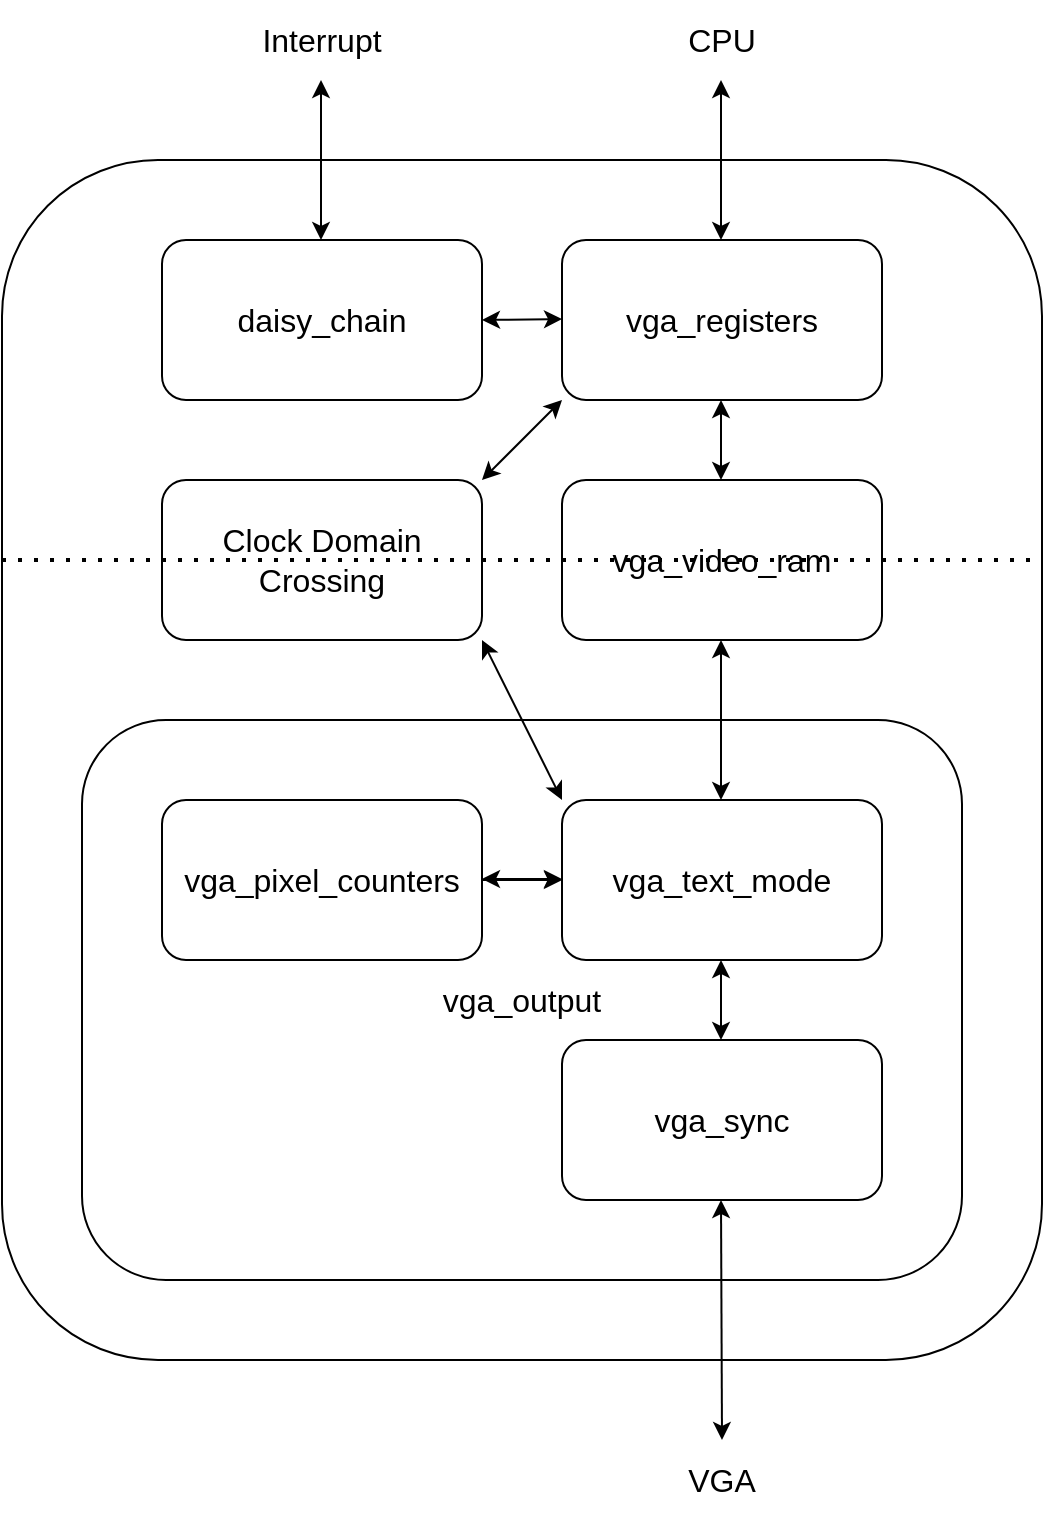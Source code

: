 <mxfile version="13.6.2" type="device"><diagram id="Tf7OUpMIzMXiUbce5326" name="Page-1"><mxGraphModel dx="1038" dy="705" grid="1" gridSize="10" guides="1" tooltips="1" connect="1" arrows="1" fold="1" page="1" pageScale="1" pageWidth="850" pageHeight="1100" math="0" shadow="0"><root><mxCell id="0"/><mxCell id="1" parent="0"/><mxCell id="iL407MDg9I0FPSxoD2kj-21" value="" style="rounded=1;whiteSpace=wrap;html=1;fillColor=none;" vertex="1" parent="1"><mxGeometry x="160" y="280" width="520" height="600" as="geometry"/></mxCell><mxCell id="iL407MDg9I0FPSxoD2kj-4" value="&lt;font style=&quot;font-size: 16px&quot;&gt;vga_output&lt;/font&gt;" style="rounded=1;whiteSpace=wrap;html=1;fillColor=none;" vertex="1" parent="1"><mxGeometry x="200" y="560" width="440" height="280" as="geometry"/></mxCell><mxCell id="iL407MDg9I0FPSxoD2kj-19" value="" style="edgeStyle=orthogonalEdgeStyle;rounded=0;orthogonalLoop=1;jettySize=auto;html=1;" edge="1" parent="1" source="iL407MDg9I0FPSxoD2kj-1" target="iL407MDg9I0FPSxoD2kj-2"><mxGeometry relative="1" as="geometry"/></mxCell><mxCell id="iL407MDg9I0FPSxoD2kj-1" value="&lt;font style=&quot;font-size: 16px&quot;&gt;vga_pixel_counters&lt;/font&gt;" style="rounded=1;whiteSpace=wrap;html=1;" vertex="1" parent="1"><mxGeometry x="240" y="600" width="160" height="80" as="geometry"/></mxCell><mxCell id="iL407MDg9I0FPSxoD2kj-2" value="&lt;font style=&quot;font-size: 16px&quot;&gt;vga_text_mode&lt;/font&gt;" style="rounded=1;whiteSpace=wrap;html=1;" vertex="1" parent="1"><mxGeometry x="440" y="600" width="160" height="80" as="geometry"/></mxCell><mxCell id="iL407MDg9I0FPSxoD2kj-3" value="&lt;font style=&quot;font-size: 16px&quot;&gt;vga_sync&lt;/font&gt;" style="rounded=1;whiteSpace=wrap;html=1;" vertex="1" parent="1"><mxGeometry x="440" y="720" width="160" height="80" as="geometry"/></mxCell><mxCell id="iL407MDg9I0FPSxoD2kj-5" value="&lt;font style=&quot;font-size: 16px&quot;&gt;Clock Domain Crossing&lt;/font&gt;" style="rounded=1;whiteSpace=wrap;html=1;fillColor=none;" vertex="1" parent="1"><mxGeometry x="240" y="440" width="160" height="80" as="geometry"/></mxCell><mxCell id="iL407MDg9I0FPSxoD2kj-6" value="&lt;font style=&quot;font-size: 16px&quot;&gt;vga_video_ram&lt;/font&gt;" style="rounded=1;whiteSpace=wrap;html=1;fillColor=none;" vertex="1" parent="1"><mxGeometry x="440" y="440" width="160" height="80" as="geometry"/></mxCell><mxCell id="iL407MDg9I0FPSxoD2kj-7" value="&lt;font style=&quot;font-size: 16px&quot;&gt;vga_registers&lt;/font&gt;" style="rounded=1;whiteSpace=wrap;html=1;fillColor=none;" vertex="1" parent="1"><mxGeometry x="440" y="320" width="160" height="80" as="geometry"/></mxCell><mxCell id="iL407MDg9I0FPSxoD2kj-8" value="&lt;font style=&quot;font-size: 16px&quot;&gt;daisy_chain&lt;/font&gt;" style="rounded=1;whiteSpace=wrap;html=1;fillColor=none;" vertex="1" parent="1"><mxGeometry x="240" y="320" width="160" height="80" as="geometry"/></mxCell><mxCell id="iL407MDg9I0FPSxoD2kj-9" value="" style="endArrow=classic;startArrow=classic;html=1;" edge="1" parent="1"><mxGeometry width="50" height="50" relative="1" as="geometry"><mxPoint x="519.5" y="320" as="sourcePoint"/><mxPoint x="519.5" y="240" as="targetPoint"/></mxGeometry></mxCell><mxCell id="iL407MDg9I0FPSxoD2kj-11" value="" style="endArrow=classic;startArrow=classic;html=1;" edge="1" parent="1"><mxGeometry width="50" height="50" relative="1" as="geometry"><mxPoint x="519.5" y="440" as="sourcePoint"/><mxPoint x="519.5" y="400" as="targetPoint"/></mxGeometry></mxCell><mxCell id="iL407MDg9I0FPSxoD2kj-12" value="" style="endArrow=classic;startArrow=classic;html=1;" edge="1" parent="1"><mxGeometry width="50" height="50" relative="1" as="geometry"><mxPoint x="519.5" y="600" as="sourcePoint"/><mxPoint x="519.5" y="520" as="targetPoint"/></mxGeometry></mxCell><mxCell id="iL407MDg9I0FPSxoD2kj-13" value="" style="endArrow=classic;startArrow=classic;html=1;" edge="1" parent="1"><mxGeometry width="50" height="50" relative="1" as="geometry"><mxPoint x="440" y="359.5" as="sourcePoint"/><mxPoint x="400" y="360" as="targetPoint"/></mxGeometry></mxCell><mxCell id="iL407MDg9I0FPSxoD2kj-14" value="" style="endArrow=classic;startArrow=classic;html=1;entryX=1;entryY=0;entryDx=0;entryDy=0;" edge="1" parent="1" target="iL407MDg9I0FPSxoD2kj-5"><mxGeometry width="50" height="50" relative="1" as="geometry"><mxPoint x="440" y="400" as="sourcePoint"/><mxPoint x="360" y="440" as="targetPoint"/></mxGeometry></mxCell><mxCell id="iL407MDg9I0FPSxoD2kj-15" value="" style="endArrow=classic;startArrow=classic;html=1;exitX=1;exitY=1;exitDx=0;exitDy=0;" edge="1" parent="1" source="iL407MDg9I0FPSxoD2kj-5"><mxGeometry width="50" height="50" relative="1" as="geometry"><mxPoint x="360" y="520" as="sourcePoint"/><mxPoint x="440" y="600" as="targetPoint"/></mxGeometry></mxCell><mxCell id="iL407MDg9I0FPSxoD2kj-16" value="" style="endArrow=classic;startArrow=classic;html=1;" edge="1" parent="1"><mxGeometry width="50" height="50" relative="1" as="geometry"><mxPoint x="519.5" y="680" as="sourcePoint"/><mxPoint x="519.5" y="720" as="targetPoint"/></mxGeometry></mxCell><mxCell id="iL407MDg9I0FPSxoD2kj-17" value="" style="endArrow=classic;startArrow=classic;html=1;" edge="1" parent="1"><mxGeometry width="50" height="50" relative="1" as="geometry"><mxPoint x="400" y="639.5" as="sourcePoint"/><mxPoint x="440" y="639.5" as="targetPoint"/></mxGeometry></mxCell><mxCell id="iL407MDg9I0FPSxoD2kj-18" value="" style="endArrow=classic;startArrow=classic;html=1;" edge="1" parent="1"><mxGeometry width="50" height="50" relative="1" as="geometry"><mxPoint x="520" y="920" as="sourcePoint"/><mxPoint x="519.5" y="800" as="targetPoint"/></mxGeometry></mxCell><mxCell id="iL407MDg9I0FPSxoD2kj-20" value="" style="endArrow=none;dashed=1;html=1;dashPattern=1 3;strokeWidth=2;" edge="1" parent="1"><mxGeometry width="50" height="50" relative="1" as="geometry"><mxPoint x="160" y="480" as="sourcePoint"/><mxPoint x="680" y="480" as="targetPoint"/></mxGeometry></mxCell><mxCell id="iL407MDg9I0FPSxoD2kj-23" value="&lt;font style=&quot;font-size: 16px&quot;&gt;CPU&lt;/font&gt;" style="text;html=1;strokeColor=none;fillColor=none;align=center;verticalAlign=middle;whiteSpace=wrap;rounded=0;" vertex="1" parent="1"><mxGeometry x="480" y="200" width="80" height="40" as="geometry"/></mxCell><mxCell id="iL407MDg9I0FPSxoD2kj-24" value="&lt;font style=&quot;font-size: 16px&quot;&gt;VGA&lt;/font&gt;" style="text;html=1;strokeColor=none;fillColor=none;align=center;verticalAlign=middle;whiteSpace=wrap;rounded=0;" vertex="1" parent="1"><mxGeometry x="480" y="920" width="80" height="40" as="geometry"/></mxCell><mxCell id="iL407MDg9I0FPSxoD2kj-25" value="" style="endArrow=classic;startArrow=classic;html=1;" edge="1" parent="1"><mxGeometry width="50" height="50" relative="1" as="geometry"><mxPoint x="319.5" y="320" as="sourcePoint"/><mxPoint x="319.5" y="240" as="targetPoint"/></mxGeometry></mxCell><mxCell id="iL407MDg9I0FPSxoD2kj-26" value="&lt;font style=&quot;font-size: 16px&quot;&gt;Interrupt&lt;/font&gt;" style="text;html=1;strokeColor=none;fillColor=none;align=center;verticalAlign=middle;whiteSpace=wrap;rounded=0;" vertex="1" parent="1"><mxGeometry x="280" y="200" width="80" height="40" as="geometry"/></mxCell></root></mxGraphModel></diagram></mxfile>